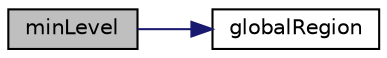 digraph "minLevel"
{
  bgcolor="transparent";
  edge [fontname="Helvetica",fontsize="10",labelfontname="Helvetica",labelfontsize="10"];
  node [fontname="Helvetica",fontsize="10",shape=record];
  rankdir="LR";
  Node1 [label="minLevel",height=0.2,width=0.4,color="black", fillcolor="grey75", style="filled", fontcolor="black"];
  Node1 -> Node2 [color="midnightblue",fontsize="10",style="solid",fontname="Helvetica"];
  Node2 [label="globalRegion",height=0.2,width=0.4,color="black",URL="$a02174.html#a1216e33f4746b2776b87629c0510fa3b",tooltip="From surface and region on surface to global region. "];
}
